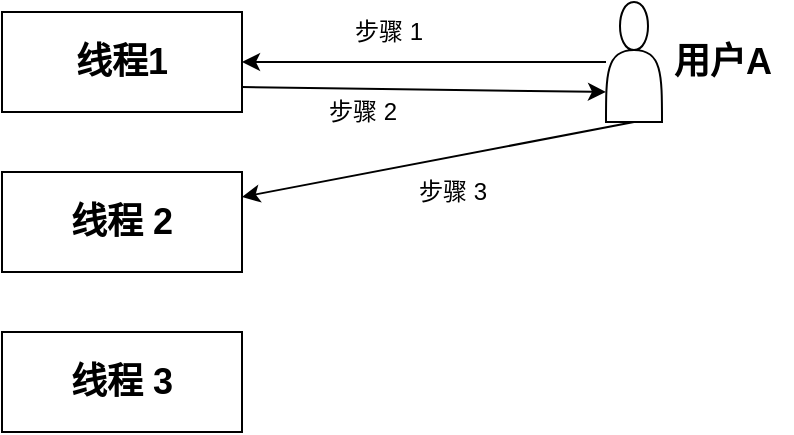 <mxfile version="12.4.8" type="github">
  <diagram id="UqZbDGLnDuvkhuQJogii" name="Page-1">
    <mxGraphModel dx="1408" dy="715" grid="1" gridSize="10" guides="1" tooltips="1" connect="1" arrows="1" fold="1" page="1" pageScale="1" pageWidth="827" pageHeight="1169" math="0" shadow="0">
      <root>
        <object label="" id="0">
          <mxCell/>
        </object>
        <mxCell id="1" parent="0"/>
        <mxCell id="SbIXtF4Q-wtYBluMoMDS-25" style="edgeStyle=none;rounded=0;orthogonalLoop=1;jettySize=auto;html=1;exitX=1;exitY=0.75;exitDx=0;exitDy=0;entryX=0;entryY=0.75;entryDx=0;entryDy=0;fontFamily=Helvetica;" edge="1" parent="1" source="SbIXtF4Q-wtYBluMoMDS-2" target="SbIXtF4Q-wtYBluMoMDS-15">
          <mxGeometry relative="1" as="geometry"/>
        </mxCell>
        <mxCell id="SbIXtF4Q-wtYBluMoMDS-2" value="&lt;font style=&quot;font-size: 18px&quot;&gt;&lt;b&gt;线程1&lt;/b&gt;&lt;/font&gt;" style="rounded=0;whiteSpace=wrap;html=1;" vertex="1" parent="1">
          <mxGeometry x="100" y="60" width="120" height="50" as="geometry"/>
        </mxCell>
        <mxCell id="SbIXtF4Q-wtYBluMoMDS-5" value="&lt;font style=&quot;font-size: 18px&quot;&gt;&lt;b&gt;线程 2&lt;/b&gt;&lt;/font&gt;" style="rounded=0;whiteSpace=wrap;html=1;" vertex="1" parent="1">
          <mxGeometry x="100" y="140" width="120" height="50" as="geometry"/>
        </mxCell>
        <mxCell id="SbIXtF4Q-wtYBluMoMDS-6" value="&lt;font style=&quot;font-size: 18px&quot;&gt;&lt;b&gt;线程 3&lt;/b&gt;&lt;/font&gt;" style="rounded=0;whiteSpace=wrap;html=1;" vertex="1" parent="1">
          <mxGeometry x="100" y="220" width="120" height="50" as="geometry"/>
        </mxCell>
        <mxCell id="SbIXtF4Q-wtYBluMoMDS-17" style="edgeStyle=orthogonalEdgeStyle;rounded=0;orthogonalLoop=1;jettySize=auto;html=1;entryX=1;entryY=0.5;entryDx=0;entryDy=0;fontFamily=Helvetica;" edge="1" parent="1" source="SbIXtF4Q-wtYBluMoMDS-15" target="SbIXtF4Q-wtYBluMoMDS-2">
          <mxGeometry relative="1" as="geometry"/>
        </mxCell>
        <mxCell id="SbIXtF4Q-wtYBluMoMDS-21" style="edgeStyle=none;rounded=0;orthogonalLoop=1;jettySize=auto;html=1;exitX=0.5;exitY=1;exitDx=0;exitDy=0;entryX=1;entryY=0.25;entryDx=0;entryDy=0;fontFamily=Helvetica;" edge="1" parent="1" source="SbIXtF4Q-wtYBluMoMDS-15" target="SbIXtF4Q-wtYBluMoMDS-5">
          <mxGeometry relative="1" as="geometry"/>
        </mxCell>
        <mxCell id="SbIXtF4Q-wtYBluMoMDS-15" value="" style="shape=actor;whiteSpace=wrap;html=1;fontFamily=Helvetica;" vertex="1" parent="1">
          <mxGeometry x="402" y="55" width="28" height="60" as="geometry"/>
        </mxCell>
        <mxCell id="SbIXtF4Q-wtYBluMoMDS-16" value="&lt;font style=&quot;font-size: 18px&quot;&gt;&lt;b&gt;用户A&lt;/b&gt;&lt;/font&gt;" style="text;html=1;align=center;verticalAlign=middle;resizable=0;points=[];autosize=1;fontFamily=Helvetica;" vertex="1" parent="1">
          <mxGeometry x="425" y="75" width="70" height="20" as="geometry"/>
        </mxCell>
        <mxCell id="SbIXtF4Q-wtYBluMoMDS-26" value="步骤 1" style="text;html=1;align=center;verticalAlign=middle;resizable=0;points=[];autosize=1;fontFamily=Helvetica;" vertex="1" parent="1">
          <mxGeometry x="268" y="60" width="50" height="20" as="geometry"/>
        </mxCell>
        <mxCell id="SbIXtF4Q-wtYBluMoMDS-29" value="步骤 2" style="text;html=1;align=center;verticalAlign=middle;resizable=0;points=[];autosize=1;fontFamily=Helvetica;" vertex="1" parent="1">
          <mxGeometry x="255" y="100" width="50" height="20" as="geometry"/>
        </mxCell>
        <mxCell id="SbIXtF4Q-wtYBluMoMDS-30" value="步骤 3" style="text;html=1;align=center;verticalAlign=middle;resizable=0;points=[];autosize=1;fontFamily=Helvetica;" vertex="1" parent="1">
          <mxGeometry x="300" y="140" width="50" height="20" as="geometry"/>
        </mxCell>
      </root>
    </mxGraphModel>
  </diagram>
</mxfile>
